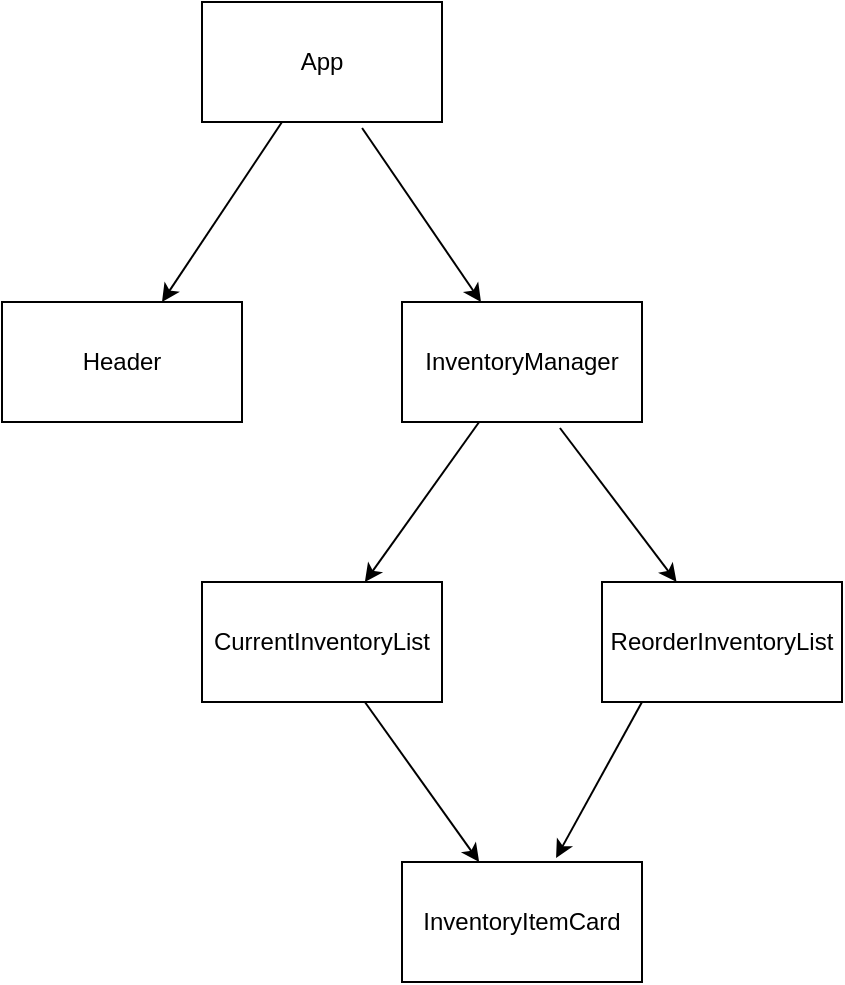 <mxfile>
    <diagram id="81-qiRgBuftpPEKbBL-I" name="Page-1">
        <mxGraphModel dx="587" dy="1009" grid="1" gridSize="10" guides="1" tooltips="1" connect="1" arrows="1" fold="1" page="1" pageScale="1" pageWidth="850" pageHeight="1100" math="0" shadow="0">
            <root>
                <mxCell id="0"/>
                <mxCell id="1" parent="0"/>
                <mxCell id="4" value="" style="edgeStyle=none;html=1;" edge="1" parent="1" source="2" target="3">
                    <mxGeometry relative="1" as="geometry"/>
                </mxCell>
                <mxCell id="2" value="App" style="whiteSpace=wrap;html=1;" vertex="1" parent="1">
                    <mxGeometry x="250" y="120" width="120" height="60" as="geometry"/>
                </mxCell>
                <mxCell id="6" value="" style="edgeStyle=none;html=1;exitX=0.667;exitY=1.05;exitDx=0;exitDy=0;exitPerimeter=0;" edge="1" parent="1" source="2" target="5">
                    <mxGeometry relative="1" as="geometry"/>
                </mxCell>
                <mxCell id="3" value="Header" style="whiteSpace=wrap;html=1;" vertex="1" parent="1">
                    <mxGeometry x="150" y="270" width="120" height="60" as="geometry"/>
                </mxCell>
                <mxCell id="8" value="" style="edgeStyle=none;html=1;" edge="1" parent="1" source="5" target="7">
                    <mxGeometry relative="1" as="geometry"/>
                </mxCell>
                <mxCell id="5" value="InventoryManager" style="whiteSpace=wrap;html=1;" vertex="1" parent="1">
                    <mxGeometry x="350" y="270" width="120" height="60" as="geometry"/>
                </mxCell>
                <mxCell id="10" value="" style="edgeStyle=none;html=1;exitX=0.658;exitY=1.05;exitDx=0;exitDy=0;exitPerimeter=0;" edge="1" parent="1" source="5" target="9">
                    <mxGeometry relative="1" as="geometry"/>
                </mxCell>
                <mxCell id="12" value="" style="edgeStyle=none;html=1;" edge="1" parent="1" source="7" target="11">
                    <mxGeometry relative="1" as="geometry"/>
                </mxCell>
                <mxCell id="7" value="CurrentInventoryList" style="whiteSpace=wrap;html=1;" vertex="1" parent="1">
                    <mxGeometry x="250" y="410" width="120" height="60" as="geometry"/>
                </mxCell>
                <mxCell id="9" value="ReorderInventoryList" style="whiteSpace=wrap;html=1;" vertex="1" parent="1">
                    <mxGeometry x="450" y="410" width="120" height="60" as="geometry"/>
                </mxCell>
                <mxCell id="11" value="InventoryItemCard" style="whiteSpace=wrap;html=1;" vertex="1" parent="1">
                    <mxGeometry x="350" y="550" width="120" height="60" as="geometry"/>
                </mxCell>
                <mxCell id="13" value="" style="edgeStyle=none;html=1;entryX=0.642;entryY=-0.033;entryDx=0;entryDy=0;entryPerimeter=0;" edge="1" parent="1" target="11">
                    <mxGeometry relative="1" as="geometry">
                        <mxPoint x="469.999" y="470" as="sourcePoint"/>
                        <mxPoint x="527.141" y="550" as="targetPoint"/>
                    </mxGeometry>
                </mxCell>
            </root>
        </mxGraphModel>
    </diagram>
</mxfile>